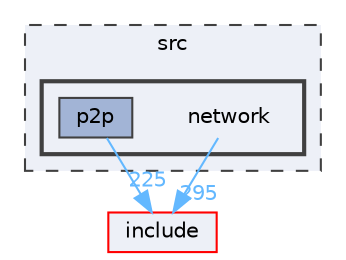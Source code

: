 digraph "src/network"
{
 // LATEX_PDF_SIZE
  bgcolor="transparent";
  edge [fontname=Helvetica,fontsize=10,labelfontname=Helvetica,labelfontsize=10];
  node [fontname=Helvetica,fontsize=10,shape=box,height=0.2,width=0.4];
  compound=true
  subgraph clusterdir_68267d1309a1af8e8297ef4c3efbcdba {
    graph [ bgcolor="#edf0f7", pencolor="grey25", label="src", fontname=Helvetica,fontsize=10 style="filled,dashed", URL="dir_68267d1309a1af8e8297ef4c3efbcdba.html",tooltip=""]
  subgraph clusterdir_fc4c7f03e1a69a98c370fae55a743828 {
    graph [ bgcolor="#edf0f7", pencolor="grey25", label="", fontname=Helvetica,fontsize=10 style="filled,bold", URL="dir_fc4c7f03e1a69a98c370fae55a743828.html",tooltip=""]
    dir_fc4c7f03e1a69a98c370fae55a743828 [shape=plaintext, label="network"];
  dir_cffbf25e70a7863570d0b1ab123d2ef6 [label="p2p", fillcolor="#a2b4d6", color="grey25", style="filled", URL="dir_cffbf25e70a7863570d0b1ab123d2ef6.html",tooltip=""];
  }
  }
  dir_d44c64559bbebec7f509842c48db8b23 [label="include", fillcolor="#edf0f7", color="red", style="filled", URL="dir_d44c64559bbebec7f509842c48db8b23.html",tooltip=""];
  dir_fc4c7f03e1a69a98c370fae55a743828->dir_d44c64559bbebec7f509842c48db8b23 [headlabel="295", labeldistance=1.5 headhref="dir_000040_000018.html" href="dir_000040_000018.html" color="steelblue1" fontcolor="steelblue1"];
  dir_cffbf25e70a7863570d0b1ab123d2ef6->dir_d44c64559bbebec7f509842c48db8b23 [headlabel="225", labeldistance=1.5 headhref="dir_000045_000018.html" href="dir_000045_000018.html" color="steelblue1" fontcolor="steelblue1"];
}
